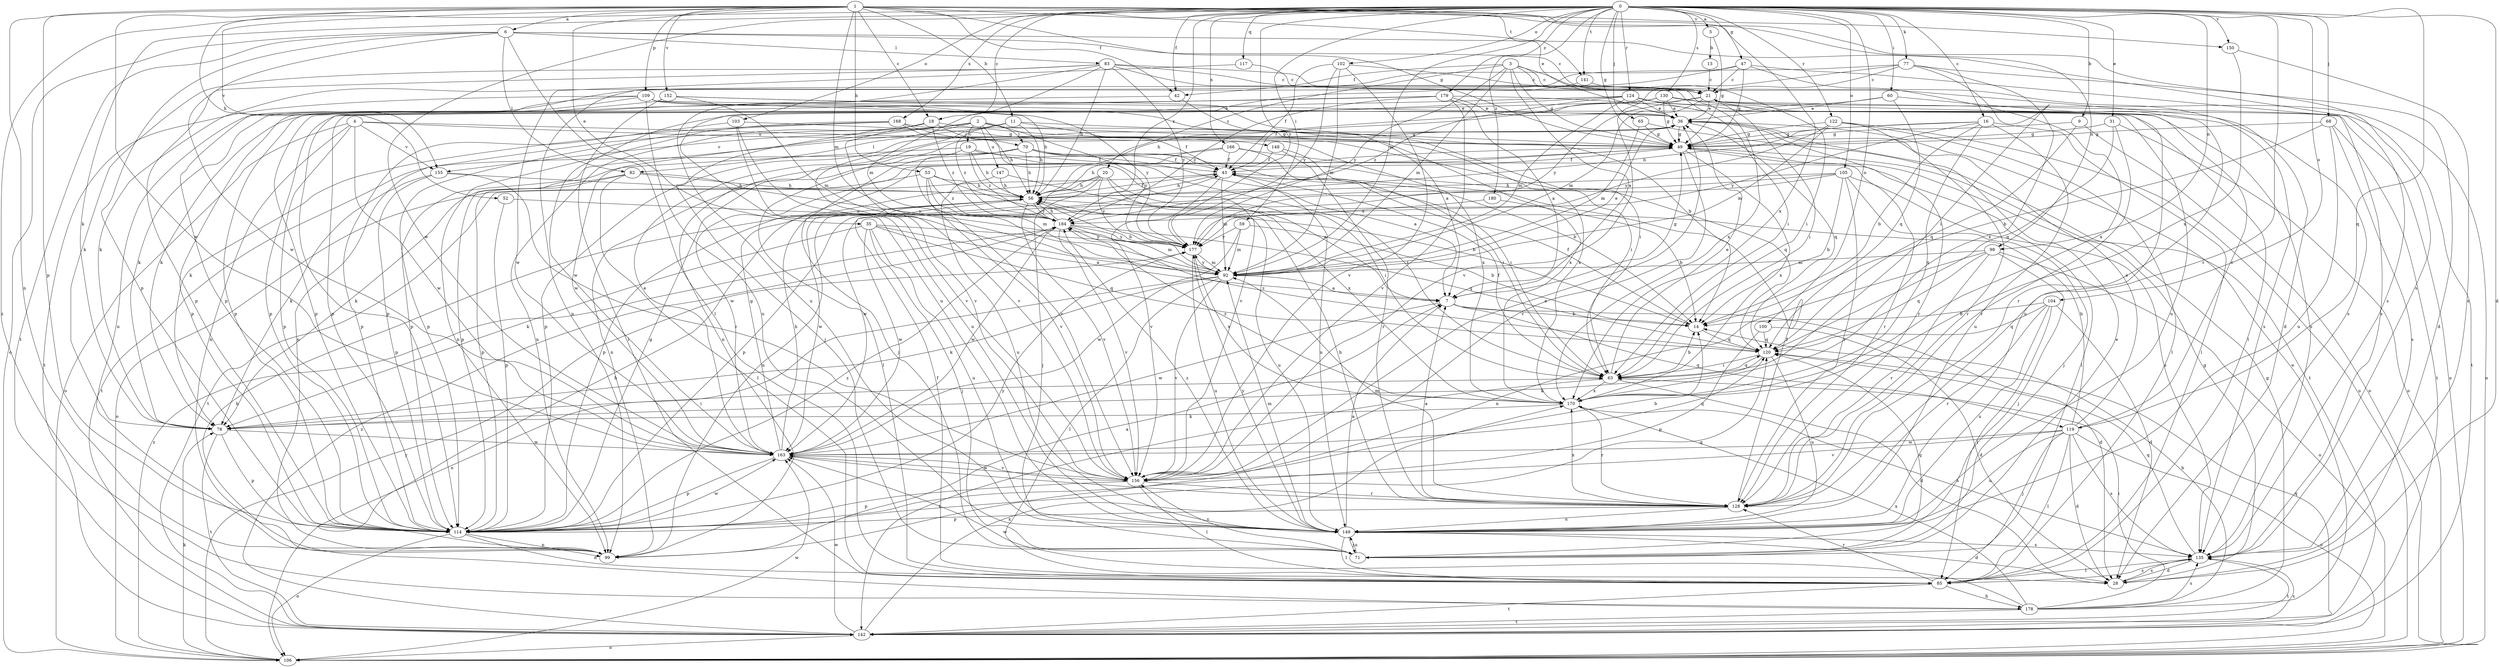 strict digraph  {
0;
1;
2;
3;
4;
5;
6;
7;
9;
11;
13;
14;
16;
18;
19;
20;
21;
28;
31;
35;
36;
42;
43;
47;
49;
52;
53;
56;
59;
60;
63;
65;
68;
70;
71;
77;
78;
82;
83;
85;
92;
98;
99;
100;
102;
103;
104;
105;
106;
109;
114;
117;
119;
120;
122;
124;
128;
130;
135;
141;
142;
147;
148;
149;
150;
152;
155;
156;
163;
166;
168;
170;
177;
178;
179;
180;
184;
0 -> 5  [label=a];
0 -> 9  [label=b];
0 -> 16  [label=c];
0 -> 18  [label=c];
0 -> 28  [label=d];
0 -> 31  [label=e];
0 -> 42  [label=f];
0 -> 47  [label=g];
0 -> 49  [label=g];
0 -> 59  [label=i];
0 -> 60  [label=i];
0 -> 65  [label=j];
0 -> 68  [label=j];
0 -> 77  [label=k];
0 -> 78  [label=k];
0 -> 92  [label=m];
0 -> 98  [label=n];
0 -> 100  [label=o];
0 -> 102  [label=o];
0 -> 103  [label=o];
0 -> 104  [label=o];
0 -> 105  [label=o];
0 -> 117  [label=q];
0 -> 119  [label=q];
0 -> 122  [label=r];
0 -> 124  [label=r];
0 -> 128  [label=r];
0 -> 130  [label=s];
0 -> 141  [label=t];
0 -> 150  [label=v];
0 -> 163  [label=w];
0 -> 166  [label=x];
0 -> 168  [label=x];
0 -> 177  [label=y];
0 -> 178  [label=z];
0 -> 179  [label=z];
0 -> 180  [label=z];
0 -> 184  [label=z];
1 -> 6  [label=a];
1 -> 11  [label=b];
1 -> 18  [label=c];
1 -> 35  [label=e];
1 -> 36  [label=e];
1 -> 42  [label=f];
1 -> 49  [label=g];
1 -> 52  [label=h];
1 -> 53  [label=h];
1 -> 92  [label=m];
1 -> 98  [label=n];
1 -> 99  [label=n];
1 -> 109  [label=p];
1 -> 114  [label=p];
1 -> 135  [label=s];
1 -> 141  [label=t];
1 -> 150  [label=v];
1 -> 152  [label=v];
1 -> 155  [label=v];
1 -> 163  [label=w];
1 -> 170  [label=x];
2 -> 19  [label=c];
2 -> 56  [label=h];
2 -> 70  [label=j];
2 -> 82  [label=l];
2 -> 99  [label=n];
2 -> 147  [label=u];
2 -> 155  [label=v];
2 -> 163  [label=w];
2 -> 170  [label=x];
2 -> 177  [label=y];
3 -> 7  [label=a];
3 -> 20  [label=c];
3 -> 21  [label=c];
3 -> 42  [label=f];
3 -> 49  [label=g];
3 -> 63  [label=i];
3 -> 92  [label=m];
3 -> 170  [label=x];
3 -> 177  [label=y];
4 -> 99  [label=n];
4 -> 106  [label=o];
4 -> 114  [label=p];
4 -> 148  [label=u];
4 -> 155  [label=v];
4 -> 163  [label=w];
4 -> 170  [label=x];
5 -> 13  [label=b];
5 -> 49  [label=g];
6 -> 21  [label=c];
6 -> 82  [label=l];
6 -> 83  [label=l];
6 -> 85  [label=l];
6 -> 106  [label=o];
6 -> 114  [label=p];
6 -> 135  [label=s];
6 -> 142  [label=t];
6 -> 163  [label=w];
7 -> 14  [label=b];
7 -> 28  [label=d];
7 -> 49  [label=g];
7 -> 119  [label=q];
7 -> 163  [label=w];
9 -> 49  [label=g];
9 -> 106  [label=o];
9 -> 120  [label=q];
11 -> 43  [label=f];
11 -> 49  [label=g];
11 -> 56  [label=h];
11 -> 114  [label=p];
11 -> 156  [label=v];
11 -> 184  [label=z];
13 -> 21  [label=c];
14 -> 43  [label=f];
14 -> 120  [label=q];
16 -> 14  [label=b];
16 -> 49  [label=g];
16 -> 56  [label=h];
16 -> 85  [label=l];
16 -> 149  [label=u];
16 -> 170  [label=x];
16 -> 177  [label=y];
18 -> 70  [label=j];
18 -> 71  [label=j];
18 -> 99  [label=n];
18 -> 156  [label=v];
18 -> 170  [label=x];
18 -> 184  [label=z];
19 -> 43  [label=f];
19 -> 56  [label=h];
19 -> 63  [label=i];
19 -> 114  [label=p];
19 -> 156  [label=v];
19 -> 184  [label=z];
20 -> 56  [label=h];
20 -> 63  [label=i];
20 -> 71  [label=j];
20 -> 99  [label=n];
20 -> 114  [label=p];
20 -> 170  [label=x];
20 -> 177  [label=y];
21 -> 36  [label=e];
21 -> 56  [label=h];
21 -> 63  [label=i];
21 -> 92  [label=m];
21 -> 106  [label=o];
21 -> 135  [label=s];
21 -> 177  [label=y];
28 -> 49  [label=g];
28 -> 135  [label=s];
31 -> 49  [label=g];
31 -> 106  [label=o];
31 -> 120  [label=q];
31 -> 128  [label=r];
35 -> 7  [label=a];
35 -> 71  [label=j];
35 -> 78  [label=k];
35 -> 120  [label=q];
35 -> 149  [label=u];
35 -> 163  [label=w];
35 -> 177  [label=y];
36 -> 49  [label=g];
36 -> 99  [label=n];
36 -> 114  [label=p];
36 -> 120  [label=q];
36 -> 128  [label=r];
42 -> 7  [label=a];
42 -> 114  [label=p];
43 -> 56  [label=h];
43 -> 92  [label=m];
43 -> 142  [label=t];
43 -> 149  [label=u];
43 -> 156  [label=v];
47 -> 21  [label=c];
47 -> 49  [label=g];
47 -> 78  [label=k];
47 -> 99  [label=n];
47 -> 135  [label=s];
47 -> 170  [label=x];
49 -> 43  [label=f];
49 -> 128  [label=r];
49 -> 156  [label=v];
49 -> 163  [label=w];
49 -> 170  [label=x];
52 -> 114  [label=p];
52 -> 184  [label=z];
53 -> 14  [label=b];
53 -> 56  [label=h];
53 -> 92  [label=m];
53 -> 106  [label=o];
53 -> 156  [label=v];
53 -> 184  [label=z];
56 -> 43  [label=f];
56 -> 149  [label=u];
56 -> 156  [label=v];
56 -> 163  [label=w];
56 -> 184  [label=z];
59 -> 14  [label=b];
59 -> 92  [label=m];
59 -> 163  [label=w];
59 -> 177  [label=y];
60 -> 36  [label=e];
60 -> 114  [label=p];
60 -> 120  [label=q];
60 -> 128  [label=r];
63 -> 14  [label=b];
63 -> 28  [label=d];
63 -> 36  [label=e];
63 -> 43  [label=f];
63 -> 120  [label=q];
63 -> 142  [label=t];
63 -> 170  [label=x];
65 -> 49  [label=g];
65 -> 92  [label=m];
65 -> 142  [label=t];
68 -> 14  [label=b];
68 -> 49  [label=g];
68 -> 135  [label=s];
68 -> 142  [label=t];
68 -> 149  [label=u];
70 -> 7  [label=a];
70 -> 43  [label=f];
70 -> 56  [label=h];
70 -> 63  [label=i];
70 -> 71  [label=j];
70 -> 85  [label=l];
70 -> 120  [label=q];
70 -> 142  [label=t];
71 -> 36  [label=e];
71 -> 120  [label=q];
71 -> 149  [label=u];
71 -> 156  [label=v];
77 -> 21  [label=c];
77 -> 28  [label=d];
77 -> 63  [label=i];
77 -> 114  [label=p];
77 -> 156  [label=v];
77 -> 170  [label=x];
78 -> 63  [label=i];
78 -> 114  [label=p];
78 -> 142  [label=t];
78 -> 163  [label=w];
82 -> 56  [label=h];
82 -> 78  [label=k];
82 -> 85  [label=l];
82 -> 114  [label=p];
82 -> 177  [label=y];
83 -> 21  [label=c];
83 -> 56  [label=h];
83 -> 63  [label=i];
83 -> 78  [label=k];
83 -> 92  [label=m];
83 -> 114  [label=p];
83 -> 135  [label=s];
83 -> 149  [label=u];
83 -> 177  [label=y];
85 -> 43  [label=f];
85 -> 128  [label=r];
85 -> 135  [label=s];
85 -> 142  [label=t];
85 -> 178  [label=h];
92 -> 7  [label=a];
92 -> 36  [label=e];
92 -> 56  [label=h];
92 -> 78  [label=k];
92 -> 85  [label=l];
92 -> 106  [label=o];
92 -> 156  [label=v];
92 -> 177  [label=y];
98 -> 71  [label=j];
98 -> 92  [label=m];
98 -> 99  [label=n];
98 -> 106  [label=o];
98 -> 120  [label=q];
98 -> 128  [label=r];
99 -> 7  [label=a];
99 -> 56  [label=h];
100 -> 28  [label=d];
100 -> 114  [label=p];
100 -> 120  [label=q];
102 -> 21  [label=c];
102 -> 43  [label=f];
102 -> 92  [label=m];
102 -> 156  [label=v];
102 -> 177  [label=y];
103 -> 49  [label=g];
103 -> 114  [label=p];
103 -> 149  [label=u];
103 -> 156  [label=v];
104 -> 14  [label=b];
104 -> 28  [label=d];
104 -> 85  [label=l];
104 -> 120  [label=q];
104 -> 128  [label=r];
104 -> 149  [label=u];
105 -> 14  [label=b];
105 -> 56  [label=h];
105 -> 71  [label=j];
105 -> 114  [label=p];
105 -> 128  [label=r];
105 -> 135  [label=s];
105 -> 163  [label=w];
106 -> 78  [label=k];
106 -> 163  [label=w];
106 -> 177  [label=y];
106 -> 184  [label=z];
109 -> 36  [label=e];
109 -> 56  [label=h];
109 -> 63  [label=i];
109 -> 78  [label=k];
109 -> 99  [label=n];
109 -> 142  [label=t];
109 -> 149  [label=u];
109 -> 177  [label=y];
114 -> 28  [label=d];
114 -> 49  [label=g];
114 -> 99  [label=n];
114 -> 106  [label=o];
114 -> 120  [label=q];
114 -> 163  [label=w];
114 -> 177  [label=y];
114 -> 184  [label=z];
117 -> 21  [label=c];
117 -> 163  [label=w];
119 -> 21  [label=c];
119 -> 28  [label=d];
119 -> 36  [label=e];
119 -> 56  [label=h];
119 -> 71  [label=j];
119 -> 85  [label=l];
119 -> 106  [label=o];
119 -> 135  [label=s];
119 -> 149  [label=u];
119 -> 156  [label=v];
119 -> 163  [label=w];
120 -> 63  [label=i];
120 -> 78  [label=k];
120 -> 149  [label=u];
120 -> 184  [label=z];
122 -> 49  [label=g];
122 -> 85  [label=l];
122 -> 92  [label=m];
122 -> 106  [label=o];
122 -> 128  [label=r];
122 -> 177  [label=y];
124 -> 36  [label=e];
124 -> 85  [label=l];
124 -> 92  [label=m];
124 -> 114  [label=p];
124 -> 135  [label=s];
124 -> 149  [label=u];
124 -> 163  [label=w];
124 -> 184  [label=z];
128 -> 7  [label=a];
128 -> 43  [label=f];
128 -> 56  [label=h];
128 -> 92  [label=m];
128 -> 114  [label=p];
128 -> 149  [label=u];
128 -> 170  [label=x];
130 -> 36  [label=e];
130 -> 43  [label=f];
130 -> 49  [label=g];
130 -> 114  [label=p];
130 -> 142  [label=t];
130 -> 149  [label=u];
135 -> 28  [label=d];
135 -> 85  [label=l];
135 -> 120  [label=q];
135 -> 142  [label=t];
141 -> 28  [label=d];
141 -> 149  [label=u];
142 -> 106  [label=o];
142 -> 120  [label=q];
142 -> 135  [label=s];
142 -> 163  [label=w];
142 -> 170  [label=x];
142 -> 184  [label=z];
147 -> 7  [label=a];
147 -> 56  [label=h];
147 -> 149  [label=u];
148 -> 43  [label=f];
148 -> 63  [label=i];
148 -> 128  [label=r];
149 -> 7  [label=a];
149 -> 28  [label=d];
149 -> 71  [label=j];
149 -> 85  [label=l];
149 -> 92  [label=m];
149 -> 135  [label=s];
149 -> 177  [label=y];
149 -> 184  [label=z];
150 -> 135  [label=s];
150 -> 170  [label=x];
152 -> 14  [label=b];
152 -> 36  [label=e];
152 -> 85  [label=l];
152 -> 92  [label=m];
152 -> 114  [label=p];
155 -> 56  [label=h];
155 -> 78  [label=k];
155 -> 114  [label=p];
155 -> 156  [label=v];
156 -> 14  [label=b];
156 -> 36  [label=e];
156 -> 85  [label=l];
156 -> 114  [label=p];
156 -> 128  [label=r];
156 -> 163  [label=w];
163 -> 36  [label=e];
163 -> 49  [label=g];
163 -> 56  [label=h];
163 -> 114  [label=p];
163 -> 120  [label=q];
163 -> 128  [label=r];
163 -> 156  [label=v];
166 -> 14  [label=b];
166 -> 43  [label=f];
166 -> 56  [label=h];
166 -> 85  [label=l];
166 -> 99  [label=n];
168 -> 49  [label=g];
168 -> 63  [label=i];
168 -> 78  [label=k];
168 -> 99  [label=n];
168 -> 114  [label=p];
168 -> 156  [label=v];
170 -> 78  [label=k];
170 -> 128  [label=r];
170 -> 135  [label=s];
170 -> 184  [label=z];
177 -> 92  [label=m];
177 -> 149  [label=u];
177 -> 170  [label=x];
178 -> 14  [label=b];
178 -> 36  [label=e];
178 -> 49  [label=g];
178 -> 56  [label=h];
178 -> 63  [label=i];
178 -> 135  [label=s];
178 -> 142  [label=t];
178 -> 163  [label=w];
178 -> 170  [label=x];
179 -> 7  [label=a];
179 -> 36  [label=e];
179 -> 78  [label=k];
179 -> 106  [label=o];
179 -> 114  [label=p];
179 -> 156  [label=v];
179 -> 184  [label=z];
180 -> 14  [label=b];
180 -> 184  [label=z];
184 -> 56  [label=h];
184 -> 92  [label=m];
184 -> 120  [label=q];
184 -> 156  [label=v];
184 -> 163  [label=w];
184 -> 177  [label=y];
}
